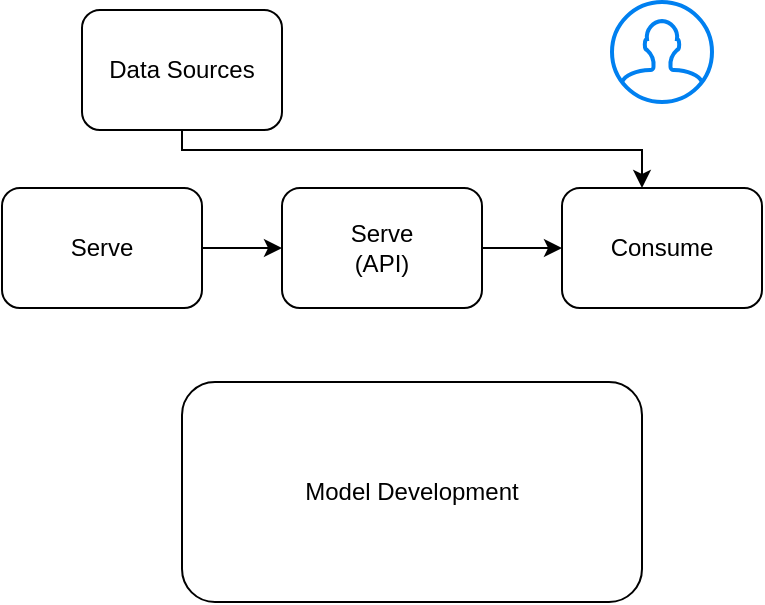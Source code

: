 <mxfile version="24.2.5" type="github">
  <diagram id="RiWKcLgWkrJcIcHR27N2">
    <mxGraphModel dx="441" dy="512" grid="1" gridSize="10" guides="1" tooltips="1" connect="1" arrows="1" fold="1" page="1" pageScale="1" pageWidth="850" pageHeight="1100" math="0" shadow="0">
      <root>
        <mxCell id="0" />
        <mxCell id="1" parent="0" />
        <mxCell id="2" value="Data Sources" style="rounded=1;whiteSpace=wrap;html=1;" parent="1" vertex="1">
          <mxGeometry x="100" y="64" width="100" height="60" as="geometry" />
        </mxCell>
        <mxCell id="VYimN6RkKvtl3lPOf37L-4" value="Consume" style="rounded=1;whiteSpace=wrap;html=1;" vertex="1" parent="1">
          <mxGeometry x="340" y="153" width="100" height="60" as="geometry" />
        </mxCell>
        <mxCell id="VYimN6RkKvtl3lPOf37L-6" style="edgeStyle=orthogonalEdgeStyle;rounded=0;orthogonalLoop=1;jettySize=auto;html=1;entryX=0.4;entryY=0;entryDx=0;entryDy=0;entryPerimeter=0;exitX=0.5;exitY=1;exitDx=0;exitDy=0;" edge="1" parent="1" source="2" target="VYimN6RkKvtl3lPOf37L-4">
          <mxGeometry relative="1" as="geometry">
            <Array as="points">
              <mxPoint x="150" y="134" />
              <mxPoint x="380" y="134" />
            </Array>
          </mxGeometry>
        </mxCell>
        <mxCell id="VYimN6RkKvtl3lPOf37L-8" value="" style="html=1;verticalLabelPosition=bottom;align=center;labelBackgroundColor=#ffffff;verticalAlign=top;strokeWidth=2;strokeColor=#0080F0;shadow=0;dashed=0;shape=mxgraph.ios7.icons.user;" vertex="1" parent="1">
          <mxGeometry x="365" y="60" width="50" height="50" as="geometry" />
        </mxCell>
        <mxCell id="VYimN6RkKvtl3lPOf37L-10" value="" style="edgeStyle=orthogonalEdgeStyle;rounded=0;orthogonalLoop=1;jettySize=auto;html=1;" edge="1" parent="1" source="VYimN6RkKvtl3lPOf37L-9" target="VYimN6RkKvtl3lPOf37L-4">
          <mxGeometry relative="1" as="geometry" />
        </mxCell>
        <mxCell id="VYimN6RkKvtl3lPOf37L-9" value="Serve&lt;div&gt;(API)&lt;/div&gt;" style="rounded=1;whiteSpace=wrap;html=1;" vertex="1" parent="1">
          <mxGeometry x="200" y="153" width="100" height="60" as="geometry" />
        </mxCell>
        <mxCell id="VYimN6RkKvtl3lPOf37L-12" value="" style="edgeStyle=orthogonalEdgeStyle;rounded=0;orthogonalLoop=1;jettySize=auto;html=1;" edge="1" parent="1" source="VYimN6RkKvtl3lPOf37L-11" target="VYimN6RkKvtl3lPOf37L-9">
          <mxGeometry relative="1" as="geometry" />
        </mxCell>
        <mxCell id="VYimN6RkKvtl3lPOf37L-11" value="Serve" style="rounded=1;whiteSpace=wrap;html=1;" vertex="1" parent="1">
          <mxGeometry x="60" y="153" width="100" height="60" as="geometry" />
        </mxCell>
        <mxCell id="VYimN6RkKvtl3lPOf37L-13" value="Model Development" style="rounded=1;whiteSpace=wrap;html=1;" vertex="1" parent="1">
          <mxGeometry x="150" y="250" width="230" height="110" as="geometry" />
        </mxCell>
      </root>
    </mxGraphModel>
  </diagram>
</mxfile>

